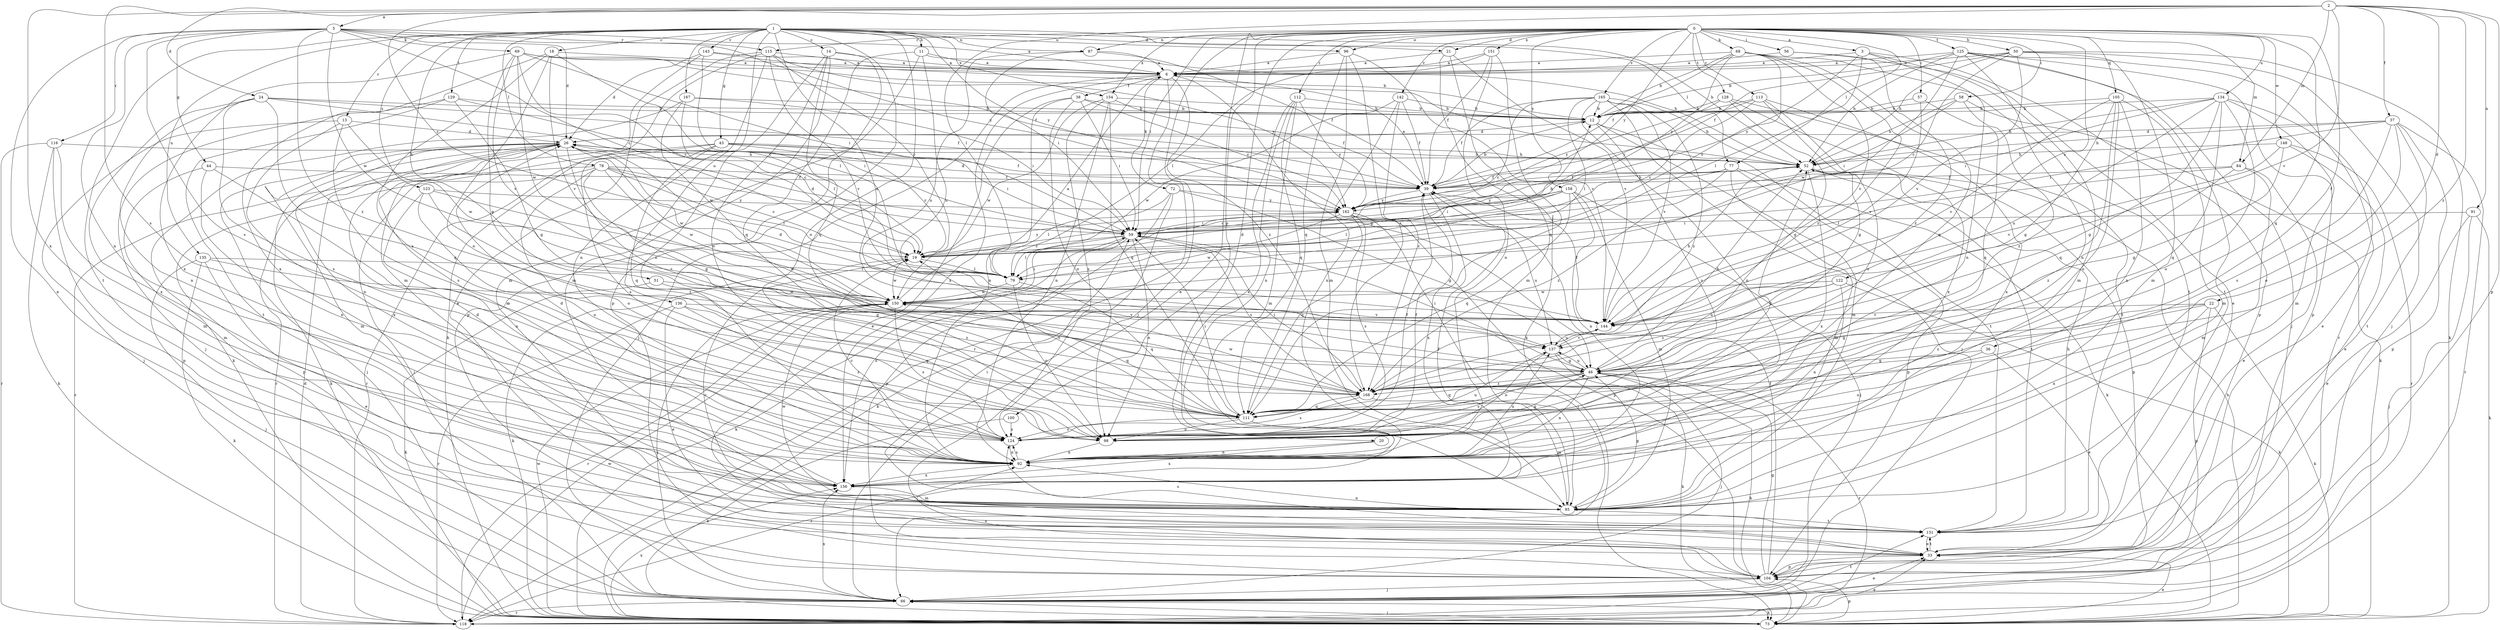 strict digraph  {
0;
1;
2;
3;
5;
6;
11;
12;
13;
14;
18;
19;
20;
21;
22;
24;
26;
33;
36;
37;
38;
39;
43;
44;
46;
50;
51;
52;
56;
57;
58;
59;
66;
68;
69;
72;
73;
77;
78;
79;
84;
85;
87;
91;
92;
96;
98;
100;
104;
105;
111;
112;
113;
115;
116;
118;
122;
123;
124;
125;
128;
129;
131;
134;
135;
136;
137;
142;
143;
144;
148;
150;
151;
154;
156;
158;
162;
165;
167;
168;
0 -> 3  [label=a];
0 -> 20  [label=d];
0 -> 21  [label=d];
0 -> 33  [label=e];
0 -> 36  [label=f];
0 -> 50  [label=h];
0 -> 56  [label=i];
0 -> 57  [label=i];
0 -> 58  [label=i];
0 -> 59  [label=i];
0 -> 66  [label=j];
0 -> 68  [label=k];
0 -> 77  [label=l];
0 -> 84  [label=m];
0 -> 87  [label=n];
0 -> 96  [label=o];
0 -> 100  [label=p];
0 -> 105  [label=q];
0 -> 111  [label=q];
0 -> 112  [label=r];
0 -> 113  [label=r];
0 -> 115  [label=r];
0 -> 122  [label=s];
0 -> 125  [label=t];
0 -> 128  [label=t];
0 -> 134  [label=u];
0 -> 142  [label=v];
0 -> 148  [label=w];
0 -> 151  [label=x];
0 -> 154  [label=x];
0 -> 158  [label=y];
0 -> 162  [label=y];
0 -> 165  [label=z];
1 -> 11  [label=b];
1 -> 13  [label=c];
1 -> 14  [label=c];
1 -> 18  [label=c];
1 -> 21  [label=d];
1 -> 43  [label=g];
1 -> 51  [label=h];
1 -> 52  [label=h];
1 -> 77  [label=l];
1 -> 78  [label=l];
1 -> 87  [label=n];
1 -> 96  [label=o];
1 -> 98  [label=o];
1 -> 104  [label=p];
1 -> 123  [label=s];
1 -> 129  [label=t];
1 -> 131  [label=t];
1 -> 135  [label=u];
1 -> 136  [label=u];
1 -> 137  [label=u];
1 -> 143  [label=v];
1 -> 154  [label=x];
1 -> 162  [label=y];
1 -> 167  [label=z];
2 -> 5  [label=a];
2 -> 19  [label=c];
2 -> 22  [label=d];
2 -> 24  [label=d];
2 -> 37  [label=f];
2 -> 79  [label=l];
2 -> 84  [label=m];
2 -> 91  [label=n];
2 -> 104  [label=p];
2 -> 124  [label=s];
2 -> 144  [label=v];
2 -> 156  [label=x];
2 -> 168  [label=z];
3 -> 6  [label=a];
3 -> 79  [label=l];
3 -> 85  [label=m];
3 -> 92  [label=n];
3 -> 104  [label=p];
3 -> 162  [label=y];
5 -> 6  [label=a];
5 -> 19  [label=c];
5 -> 26  [label=d];
5 -> 33  [label=e];
5 -> 44  [label=g];
5 -> 69  [label=k];
5 -> 92  [label=n];
5 -> 115  [label=r];
5 -> 116  [label=r];
5 -> 124  [label=s];
5 -> 150  [label=w];
5 -> 162  [label=y];
5 -> 168  [label=z];
6 -> 38  [label=f];
6 -> 46  [label=g];
6 -> 66  [label=j];
6 -> 72  [label=k];
6 -> 118  [label=r];
6 -> 156  [label=x];
6 -> 168  [label=z];
11 -> 6  [label=a];
11 -> 52  [label=h];
11 -> 85  [label=m];
11 -> 111  [label=q];
11 -> 137  [label=u];
12 -> 26  [label=d];
12 -> 85  [label=m];
12 -> 124  [label=s];
12 -> 131  [label=t];
13 -> 26  [label=d];
13 -> 66  [label=j];
13 -> 92  [label=n];
13 -> 124  [label=s];
13 -> 150  [label=w];
14 -> 6  [label=a];
14 -> 85  [label=m];
14 -> 92  [label=n];
14 -> 98  [label=o];
14 -> 104  [label=p];
14 -> 111  [label=q];
18 -> 6  [label=a];
18 -> 19  [label=c];
18 -> 98  [label=o];
18 -> 124  [label=s];
18 -> 144  [label=v];
18 -> 156  [label=x];
19 -> 12  [label=b];
19 -> 73  [label=k];
19 -> 79  [label=l];
19 -> 150  [label=w];
19 -> 162  [label=y];
20 -> 92  [label=n];
20 -> 156  [label=x];
21 -> 6  [label=a];
21 -> 73  [label=k];
21 -> 85  [label=m];
21 -> 144  [label=v];
22 -> 46  [label=g];
22 -> 73  [label=k];
22 -> 92  [label=n];
22 -> 104  [label=p];
22 -> 144  [label=v];
22 -> 168  [label=z];
24 -> 12  [label=b];
24 -> 39  [label=f];
24 -> 59  [label=i];
24 -> 92  [label=n];
24 -> 111  [label=q];
24 -> 124  [label=s];
24 -> 156  [label=x];
26 -> 52  [label=h];
26 -> 66  [label=j];
26 -> 73  [label=k];
26 -> 85  [label=m];
26 -> 92  [label=n];
26 -> 118  [label=r];
26 -> 150  [label=w];
26 -> 156  [label=x];
26 -> 168  [label=z];
33 -> 104  [label=p];
33 -> 131  [label=t];
36 -> 33  [label=e];
36 -> 46  [label=g];
36 -> 98  [label=o];
37 -> 26  [label=d];
37 -> 52  [label=h];
37 -> 59  [label=i];
37 -> 98  [label=o];
37 -> 104  [label=p];
37 -> 118  [label=r];
37 -> 124  [label=s];
37 -> 131  [label=t];
38 -> 12  [label=b];
38 -> 33  [label=e];
38 -> 59  [label=i];
38 -> 92  [label=n];
38 -> 98  [label=o];
38 -> 162  [label=y];
39 -> 6  [label=a];
39 -> 12  [label=b];
39 -> 26  [label=d];
39 -> 52  [label=h];
39 -> 156  [label=x];
39 -> 162  [label=y];
43 -> 19  [label=c];
43 -> 39  [label=f];
43 -> 52  [label=h];
43 -> 59  [label=i];
43 -> 66  [label=j];
43 -> 111  [label=q];
43 -> 118  [label=r];
43 -> 124  [label=s];
44 -> 39  [label=f];
44 -> 85  [label=m];
44 -> 92  [label=n];
44 -> 98  [label=o];
46 -> 52  [label=h];
46 -> 59  [label=i];
46 -> 66  [label=j];
46 -> 73  [label=k];
46 -> 92  [label=n];
46 -> 111  [label=q];
46 -> 118  [label=r];
46 -> 124  [label=s];
46 -> 137  [label=u];
46 -> 168  [label=z];
50 -> 6  [label=a];
50 -> 19  [label=c];
50 -> 39  [label=f];
50 -> 52  [label=h];
50 -> 66  [label=j];
50 -> 73  [label=k];
50 -> 85  [label=m];
50 -> 144  [label=v];
51 -> 73  [label=k];
51 -> 150  [label=w];
51 -> 168  [label=z];
52 -> 39  [label=f];
52 -> 104  [label=p];
52 -> 131  [label=t];
52 -> 156  [label=x];
56 -> 6  [label=a];
56 -> 33  [label=e];
56 -> 168  [label=z];
57 -> 12  [label=b];
57 -> 111  [label=q];
57 -> 144  [label=v];
58 -> 12  [label=b];
58 -> 52  [label=h];
58 -> 59  [label=i];
58 -> 73  [label=k];
58 -> 168  [label=z];
59 -> 19  [label=c];
59 -> 26  [label=d];
59 -> 73  [label=k];
59 -> 79  [label=l];
59 -> 98  [label=o];
59 -> 156  [label=x];
59 -> 168  [label=z];
66 -> 33  [label=e];
66 -> 73  [label=k];
66 -> 118  [label=r];
66 -> 131  [label=t];
66 -> 156  [label=x];
68 -> 6  [label=a];
68 -> 12  [label=b];
68 -> 19  [label=c];
68 -> 39  [label=f];
68 -> 111  [label=q];
68 -> 131  [label=t];
68 -> 144  [label=v];
68 -> 162  [label=y];
68 -> 168  [label=z];
69 -> 6  [label=a];
69 -> 19  [label=c];
69 -> 39  [label=f];
69 -> 46  [label=g];
69 -> 52  [label=h];
69 -> 59  [label=i];
69 -> 144  [label=v];
69 -> 150  [label=w];
69 -> 156  [label=x];
72 -> 46  [label=g];
72 -> 73  [label=k];
72 -> 79  [label=l];
72 -> 104  [label=p];
72 -> 162  [label=y];
73 -> 33  [label=e];
73 -> 52  [label=h];
73 -> 66  [label=j];
73 -> 104  [label=p];
73 -> 150  [label=w];
73 -> 156  [label=x];
77 -> 39  [label=f];
77 -> 59  [label=i];
77 -> 73  [label=k];
77 -> 85  [label=m];
77 -> 104  [label=p];
77 -> 168  [label=z];
78 -> 19  [label=c];
78 -> 39  [label=f];
78 -> 46  [label=g];
78 -> 59  [label=i];
78 -> 79  [label=l];
78 -> 98  [label=o];
78 -> 104  [label=p];
78 -> 118  [label=r];
78 -> 150  [label=w];
79 -> 98  [label=o];
79 -> 111  [label=q];
79 -> 150  [label=w];
84 -> 33  [label=e];
84 -> 39  [label=f];
84 -> 79  [label=l];
84 -> 85  [label=m];
84 -> 168  [label=z];
85 -> 39  [label=f];
85 -> 46  [label=g];
85 -> 59  [label=i];
85 -> 131  [label=t];
85 -> 150  [label=w];
87 -> 6  [label=a];
87 -> 39  [label=f];
87 -> 59  [label=i];
87 -> 137  [label=u];
91 -> 33  [label=e];
91 -> 59  [label=i];
91 -> 66  [label=j];
91 -> 73  [label=k];
92 -> 19  [label=c];
92 -> 26  [label=d];
92 -> 124  [label=s];
92 -> 137  [label=u];
92 -> 156  [label=x];
96 -> 6  [label=a];
96 -> 85  [label=m];
96 -> 111  [label=q];
96 -> 144  [label=v];
96 -> 168  [label=z];
98 -> 39  [label=f];
98 -> 52  [label=h];
98 -> 92  [label=n];
100 -> 73  [label=k];
100 -> 124  [label=s];
104 -> 39  [label=f];
104 -> 46  [label=g];
104 -> 66  [label=j];
104 -> 92  [label=n];
105 -> 12  [label=b];
105 -> 46  [label=g];
105 -> 85  [label=m];
105 -> 92  [label=n];
105 -> 98  [label=o];
105 -> 111  [label=q];
105 -> 144  [label=v];
111 -> 19  [label=c];
111 -> 59  [label=i];
111 -> 98  [label=o];
111 -> 118  [label=r];
111 -> 124  [label=s];
112 -> 12  [label=b];
112 -> 85  [label=m];
112 -> 92  [label=n];
112 -> 111  [label=q];
112 -> 156  [label=x];
112 -> 162  [label=y];
113 -> 12  [label=b];
113 -> 19  [label=c];
113 -> 46  [label=g];
113 -> 98  [label=o];
113 -> 156  [label=x];
113 -> 162  [label=y];
115 -> 6  [label=a];
115 -> 19  [label=c];
115 -> 33  [label=e];
115 -> 73  [label=k];
115 -> 92  [label=n];
115 -> 144  [label=v];
115 -> 162  [label=y];
116 -> 52  [label=h];
116 -> 73  [label=k];
116 -> 85  [label=m];
116 -> 104  [label=p];
116 -> 118  [label=r];
118 -> 26  [label=d];
118 -> 33  [label=e];
118 -> 150  [label=w];
122 -> 73  [label=k];
122 -> 92  [label=n];
122 -> 137  [label=u];
122 -> 150  [label=w];
122 -> 168  [label=z];
123 -> 79  [label=l];
123 -> 92  [label=n];
123 -> 98  [label=o];
123 -> 162  [label=y];
123 -> 168  [label=z];
124 -> 39  [label=f];
124 -> 46  [label=g];
124 -> 92  [label=n];
124 -> 137  [label=u];
125 -> 6  [label=a];
125 -> 12  [label=b];
125 -> 52  [label=h];
125 -> 66  [label=j];
125 -> 92  [label=n];
125 -> 104  [label=p];
125 -> 118  [label=r];
125 -> 131  [label=t];
125 -> 150  [label=w];
128 -> 12  [label=b];
128 -> 46  [label=g];
128 -> 131  [label=t];
128 -> 156  [label=x];
128 -> 162  [label=y];
129 -> 12  [label=b];
129 -> 19  [label=c];
129 -> 46  [label=g];
129 -> 66  [label=j];
129 -> 131  [label=t];
131 -> 19  [label=c];
131 -> 33  [label=e];
131 -> 52  [label=h];
131 -> 92  [label=n];
131 -> 124  [label=s];
134 -> 12  [label=b];
134 -> 33  [label=e];
134 -> 46  [label=g];
134 -> 52  [label=h];
134 -> 59  [label=i];
134 -> 85  [label=m];
134 -> 98  [label=o];
134 -> 111  [label=q];
134 -> 137  [label=u];
135 -> 33  [label=e];
135 -> 46  [label=g];
135 -> 66  [label=j];
135 -> 73  [label=k];
135 -> 79  [label=l];
136 -> 33  [label=e];
136 -> 111  [label=q];
136 -> 118  [label=r];
136 -> 124  [label=s];
136 -> 144  [label=v];
137 -> 46  [label=g];
137 -> 73  [label=k];
137 -> 98  [label=o];
137 -> 144  [label=v];
142 -> 12  [label=b];
142 -> 39  [label=f];
142 -> 92  [label=n];
142 -> 150  [label=w];
142 -> 168  [label=z];
143 -> 6  [label=a];
143 -> 12  [label=b];
143 -> 26  [label=d];
143 -> 79  [label=l];
143 -> 85  [label=m];
144 -> 26  [label=d];
144 -> 39  [label=f];
144 -> 52  [label=h];
144 -> 137  [label=u];
148 -> 33  [label=e];
148 -> 46  [label=g];
148 -> 52  [label=h];
148 -> 118  [label=r];
148 -> 144  [label=v];
150 -> 6  [label=a];
150 -> 59  [label=i];
150 -> 66  [label=j];
150 -> 111  [label=q];
150 -> 118  [label=r];
150 -> 124  [label=s];
150 -> 144  [label=v];
151 -> 6  [label=a];
151 -> 39  [label=f];
151 -> 79  [label=l];
151 -> 92  [label=n];
151 -> 111  [label=q];
154 -> 12  [label=b];
154 -> 39  [label=f];
154 -> 92  [label=n];
154 -> 111  [label=q];
154 -> 124  [label=s];
154 -> 150  [label=w];
156 -> 26  [label=d];
156 -> 85  [label=m];
158 -> 19  [label=c];
158 -> 59  [label=i];
158 -> 66  [label=j];
158 -> 79  [label=l];
158 -> 85  [label=m];
158 -> 92  [label=n];
158 -> 111  [label=q];
158 -> 162  [label=y];
162 -> 59  [label=i];
162 -> 66  [label=j];
162 -> 104  [label=p];
162 -> 111  [label=q];
162 -> 124  [label=s];
162 -> 137  [label=u];
162 -> 150  [label=w];
165 -> 12  [label=b];
165 -> 19  [label=c];
165 -> 39  [label=f];
165 -> 52  [label=h];
165 -> 66  [label=j];
165 -> 79  [label=l];
165 -> 92  [label=n];
165 -> 144  [label=v];
165 -> 168  [label=z];
167 -> 12  [label=b];
167 -> 59  [label=i];
167 -> 73  [label=k];
167 -> 79  [label=l];
167 -> 150  [label=w];
168 -> 26  [label=d];
168 -> 59  [label=i];
168 -> 85  [label=m];
168 -> 111  [label=q];
168 -> 124  [label=s];
168 -> 150  [label=w];
}
